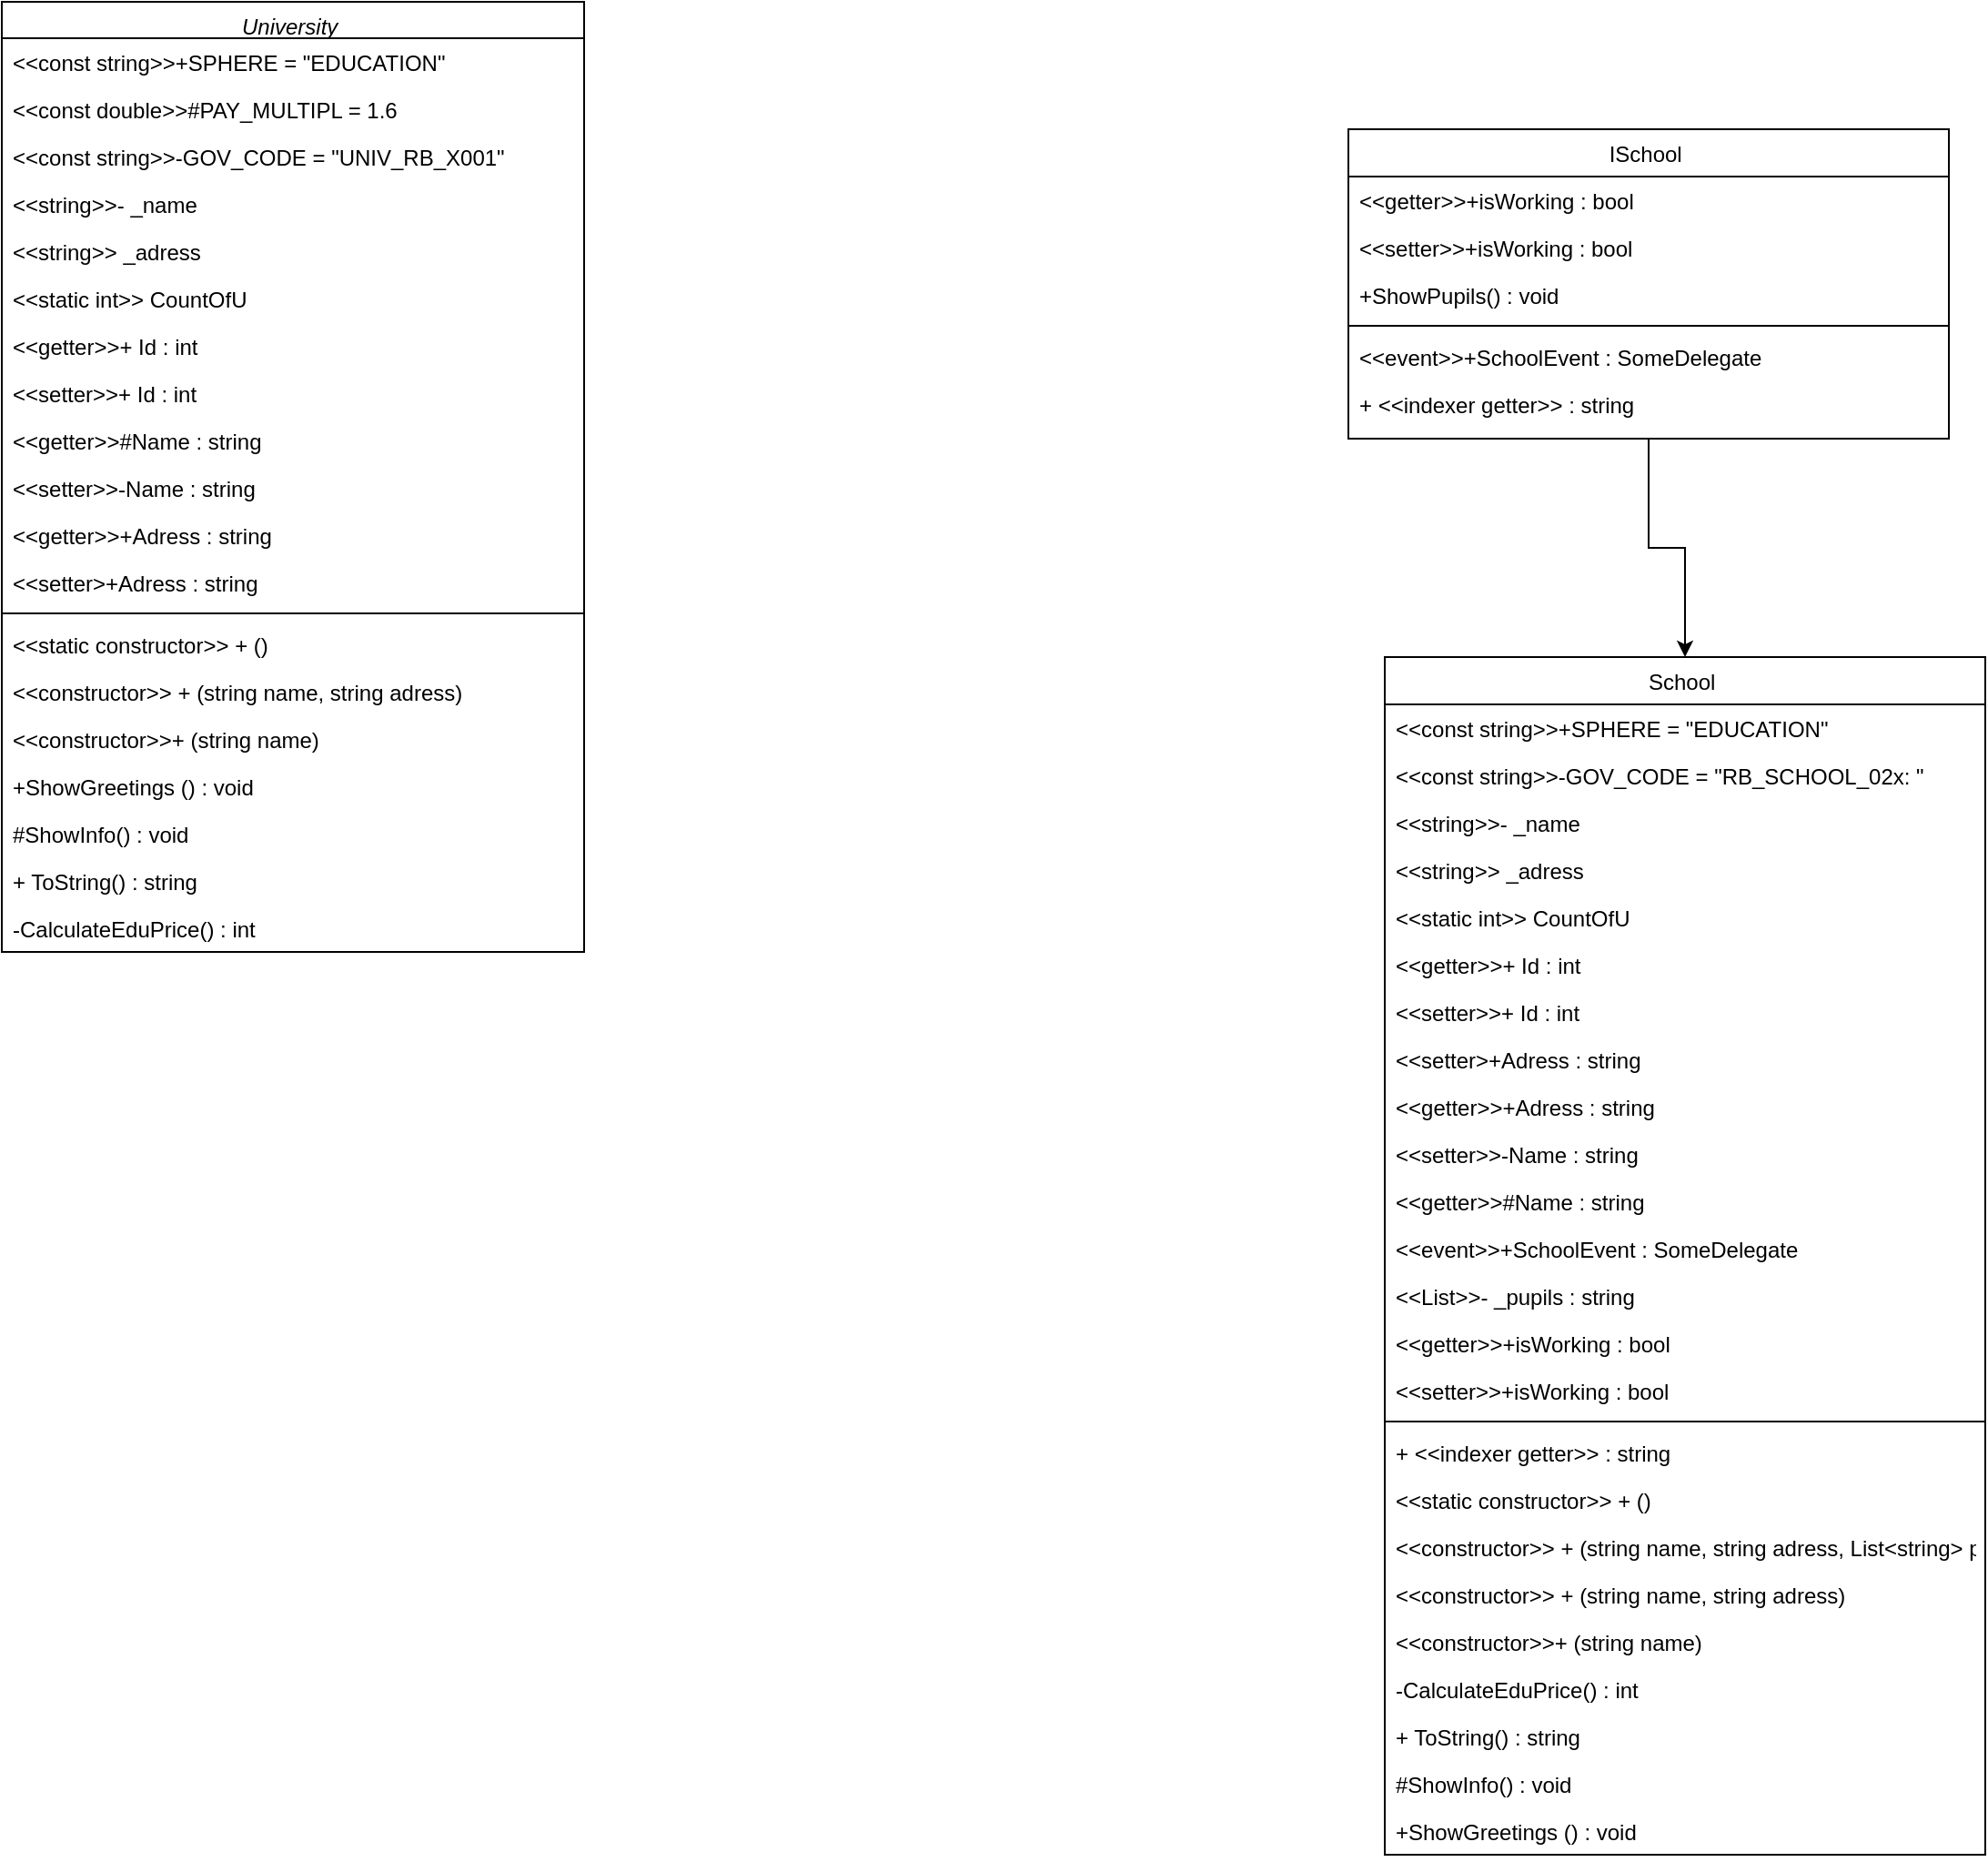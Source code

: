 <mxfile version="20.7.4" type="github">
  <diagram id="C5RBs43oDa-KdzZeNtuy" name="Page-1">
    <mxGraphModel dx="355" dy="1711" grid="1" gridSize="10" guides="1" tooltips="1" connect="1" arrows="1" fold="1" page="1" pageScale="1" pageWidth="827" pageHeight="1169" math="0" shadow="0">
      <root>
        <mxCell id="WIyWlLk6GJQsqaUBKTNV-0" />
        <mxCell id="WIyWlLk6GJQsqaUBKTNV-1" parent="WIyWlLk6GJQsqaUBKTNV-0" />
        <mxCell id="zkfFHV4jXpPFQw0GAbJ--0" value="University " style="swimlane;fontStyle=2;align=center;verticalAlign=top;childLayout=stackLayout;horizontal=1;startSize=20;horizontalStack=0;resizeParent=1;resizeLast=0;collapsible=1;marginBottom=0;rounded=0;shadow=0;strokeWidth=1;" parent="WIyWlLk6GJQsqaUBKTNV-1" vertex="1">
          <mxGeometry x="60" y="-140" width="320" height="522" as="geometry">
            <mxRectangle x="230" y="140" width="160" height="26" as="alternateBounds" />
          </mxGeometry>
        </mxCell>
        <mxCell id="zkfFHV4jXpPFQw0GAbJ--1" value="&lt;&lt;const string&gt;&gt;+SPHERE = &quot;EDUCATION&quot;" style="text;align=left;verticalAlign=top;spacingLeft=4;spacingRight=4;overflow=hidden;rotatable=0;points=[[0,0.5],[1,0.5]];portConstraint=eastwest;" parent="zkfFHV4jXpPFQw0GAbJ--0" vertex="1">
          <mxGeometry y="20" width="320" height="26" as="geometry" />
        </mxCell>
        <mxCell id="zkfFHV4jXpPFQw0GAbJ--2" value="&lt;&lt;const double&gt;&gt;#PAY_MULTIPL = 1.6" style="text;align=left;verticalAlign=top;spacingLeft=4;spacingRight=4;overflow=hidden;rotatable=0;points=[[0,0.5],[1,0.5]];portConstraint=eastwest;rounded=0;shadow=0;html=0;" parent="zkfFHV4jXpPFQw0GAbJ--0" vertex="1">
          <mxGeometry y="46" width="320" height="26" as="geometry" />
        </mxCell>
        <mxCell id="zkfFHV4jXpPFQw0GAbJ--3" value="&lt;&lt;const string&gt;&gt;-GOV_CODE = &quot;UNIV_RB_X001&quot;" style="text;align=left;verticalAlign=top;spacingLeft=4;spacingRight=4;overflow=hidden;rotatable=0;points=[[0,0.5],[1,0.5]];portConstraint=eastwest;rounded=0;shadow=0;html=0;" parent="zkfFHV4jXpPFQw0GAbJ--0" vertex="1">
          <mxGeometry y="72" width="320" height="26" as="geometry" />
        </mxCell>
        <mxCell id="zkfFHV4jXpPFQw0GAbJ--5" value="&lt;&lt;string&gt;&gt;- _name" style="text;align=left;verticalAlign=top;spacingLeft=4;spacingRight=4;overflow=hidden;rotatable=0;points=[[0,0.5],[1,0.5]];portConstraint=eastwest;" parent="zkfFHV4jXpPFQw0GAbJ--0" vertex="1">
          <mxGeometry y="98" width="320" height="26" as="geometry" />
        </mxCell>
        <mxCell id="fwnLO7rDKL6S0W3U5-J9-70" value="&lt;&lt;string&gt;&gt; _adress" style="text;align=left;verticalAlign=top;spacingLeft=4;spacingRight=4;overflow=hidden;rotatable=0;points=[[0,0.5],[1,0.5]];portConstraint=eastwest;" vertex="1" parent="zkfFHV4jXpPFQw0GAbJ--0">
          <mxGeometry y="124" width="320" height="26" as="geometry" />
        </mxCell>
        <mxCell id="fwnLO7rDKL6S0W3U5-J9-69" value="&lt;&lt;static int&gt;&gt; CountOfU" style="text;align=left;verticalAlign=top;spacingLeft=4;spacingRight=4;overflow=hidden;rotatable=0;points=[[0,0.5],[1,0.5]];portConstraint=eastwest;" vertex="1" parent="zkfFHV4jXpPFQw0GAbJ--0">
          <mxGeometry y="150" width="320" height="26" as="geometry" />
        </mxCell>
        <mxCell id="fwnLO7rDKL6S0W3U5-J9-68" value="&lt;&lt;getter&gt;&gt;+ Id : int&#xa;" style="text;align=left;verticalAlign=top;spacingLeft=4;spacingRight=4;overflow=hidden;rotatable=0;points=[[0,0.5],[1,0.5]];portConstraint=eastwest;" vertex="1" parent="zkfFHV4jXpPFQw0GAbJ--0">
          <mxGeometry y="176" width="320" height="26" as="geometry" />
        </mxCell>
        <mxCell id="fwnLO7rDKL6S0W3U5-J9-67" value="&lt;&lt;setter&gt;&gt;+ Id : int" style="text;align=left;verticalAlign=top;spacingLeft=4;spacingRight=4;overflow=hidden;rotatable=0;points=[[0,0.5],[1,0.5]];portConstraint=eastwest;" vertex="1" parent="zkfFHV4jXpPFQw0GAbJ--0">
          <mxGeometry y="202" width="320" height="26" as="geometry" />
        </mxCell>
        <mxCell id="fwnLO7rDKL6S0W3U5-J9-76" value="&lt;&lt;getter&gt;&gt;#Name : string" style="text;align=left;verticalAlign=top;spacingLeft=4;spacingRight=4;overflow=hidden;rotatable=0;points=[[0,0.5],[1,0.5]];portConstraint=eastwest;" vertex="1" parent="zkfFHV4jXpPFQw0GAbJ--0">
          <mxGeometry y="228" width="320" height="26" as="geometry" />
        </mxCell>
        <mxCell id="fwnLO7rDKL6S0W3U5-J9-75" value="&lt;&lt;setter&gt;&gt;-Name : string" style="text;align=left;verticalAlign=top;spacingLeft=4;spacingRight=4;overflow=hidden;rotatable=0;points=[[0,0.5],[1,0.5]];portConstraint=eastwest;" vertex="1" parent="zkfFHV4jXpPFQw0GAbJ--0">
          <mxGeometry y="254" width="320" height="26" as="geometry" />
        </mxCell>
        <mxCell id="fwnLO7rDKL6S0W3U5-J9-74" value="&lt;&lt;getter&gt;&gt;+Adress : string" style="text;align=left;verticalAlign=top;spacingLeft=4;spacingRight=4;overflow=hidden;rotatable=0;points=[[0,0.5],[1,0.5]];portConstraint=eastwest;" vertex="1" parent="zkfFHV4jXpPFQw0GAbJ--0">
          <mxGeometry y="280" width="320" height="26" as="geometry" />
        </mxCell>
        <mxCell id="fwnLO7rDKL6S0W3U5-J9-73" value="&lt;&lt;setter&gt;+Adress : string" style="text;align=left;verticalAlign=top;spacingLeft=4;spacingRight=4;overflow=hidden;rotatable=0;points=[[0,0.5],[1,0.5]];portConstraint=eastwest;" vertex="1" parent="zkfFHV4jXpPFQw0GAbJ--0">
          <mxGeometry y="306" width="320" height="26" as="geometry" />
        </mxCell>
        <mxCell id="zkfFHV4jXpPFQw0GAbJ--4" value="" style="line;html=1;strokeWidth=1;align=left;verticalAlign=middle;spacingTop=-1;spacingLeft=3;spacingRight=3;rotatable=0;labelPosition=right;points=[];portConstraint=eastwest;" parent="zkfFHV4jXpPFQw0GAbJ--0" vertex="1">
          <mxGeometry y="332" width="320" height="8" as="geometry" />
        </mxCell>
        <mxCell id="fwnLO7rDKL6S0W3U5-J9-72" value="&lt;&lt;static constructor&gt;&gt; + ()" style="text;align=left;verticalAlign=top;spacingLeft=4;spacingRight=4;overflow=hidden;rotatable=0;points=[[0,0.5],[1,0.5]];portConstraint=eastwest;" vertex="1" parent="zkfFHV4jXpPFQw0GAbJ--0">
          <mxGeometry y="340" width="320" height="26" as="geometry" />
        </mxCell>
        <mxCell id="fwnLO7rDKL6S0W3U5-J9-71" value="&lt;&lt;constructor&gt;&gt; + (string name, string adress)" style="text;align=left;verticalAlign=top;spacingLeft=4;spacingRight=4;overflow=hidden;rotatable=0;points=[[0,0.5],[1,0.5]];portConstraint=eastwest;" vertex="1" parent="zkfFHV4jXpPFQw0GAbJ--0">
          <mxGeometry y="366" width="320" height="26" as="geometry" />
        </mxCell>
        <mxCell id="fwnLO7rDKL6S0W3U5-J9-66" value="&lt;&lt;constructor&gt;&gt;+ (string name) " style="text;align=left;verticalAlign=top;spacingLeft=4;spacingRight=4;overflow=hidden;rotatable=0;points=[[0,0.5],[1,0.5]];portConstraint=eastwest;" vertex="1" parent="zkfFHV4jXpPFQw0GAbJ--0">
          <mxGeometry y="392" width="320" height="26" as="geometry" />
        </mxCell>
        <mxCell id="fwnLO7rDKL6S0W3U5-J9-83" value="+ShowGreetings () : void" style="text;align=left;verticalAlign=top;spacingLeft=4;spacingRight=4;overflow=hidden;rotatable=0;points=[[0,0.5],[1,0.5]];portConstraint=eastwest;" vertex="1" parent="zkfFHV4jXpPFQw0GAbJ--0">
          <mxGeometry y="418" width="320" height="26" as="geometry" />
        </mxCell>
        <mxCell id="fwnLO7rDKL6S0W3U5-J9-82" value="#ShowInfo() : void" style="text;align=left;verticalAlign=top;spacingLeft=4;spacingRight=4;overflow=hidden;rotatable=0;points=[[0,0.5],[1,0.5]];portConstraint=eastwest;" vertex="1" parent="zkfFHV4jXpPFQw0GAbJ--0">
          <mxGeometry y="444" width="320" height="26" as="geometry" />
        </mxCell>
        <mxCell id="fwnLO7rDKL6S0W3U5-J9-81" value="+ ToString() : string" style="text;align=left;verticalAlign=top;spacingLeft=4;spacingRight=4;overflow=hidden;rotatable=0;points=[[0,0.5],[1,0.5]];portConstraint=eastwest;" vertex="1" parent="zkfFHV4jXpPFQw0GAbJ--0">
          <mxGeometry y="470" width="320" height="26" as="geometry" />
        </mxCell>
        <mxCell id="fwnLO7rDKL6S0W3U5-J9-80" value="-CalculateEduPrice() : int " style="text;align=left;verticalAlign=top;spacingLeft=4;spacingRight=4;overflow=hidden;rotatable=0;points=[[0,0.5],[1,0.5]];portConstraint=eastwest;" vertex="1" parent="zkfFHV4jXpPFQw0GAbJ--0">
          <mxGeometry y="496" width="320" height="26" as="geometry" />
        </mxCell>
        <mxCell id="fwnLO7rDKL6S0W3U5-J9-92" style="edgeStyle=orthogonalEdgeStyle;rounded=0;orthogonalLoop=1;jettySize=auto;html=1;entryX=0.5;entryY=0;entryDx=0;entryDy=0;" edge="1" parent="WIyWlLk6GJQsqaUBKTNV-1" source="zkfFHV4jXpPFQw0GAbJ--17" target="fwnLO7rDKL6S0W3U5-J9-85">
          <mxGeometry relative="1" as="geometry" />
        </mxCell>
        <mxCell id="zkfFHV4jXpPFQw0GAbJ--17" value="ISchool " style="swimlane;fontStyle=0;align=center;verticalAlign=top;childLayout=stackLayout;horizontal=1;startSize=26;horizontalStack=0;resizeParent=1;resizeLast=0;collapsible=1;marginBottom=0;rounded=0;shadow=0;strokeWidth=1;" parent="WIyWlLk6GJQsqaUBKTNV-1" vertex="1">
          <mxGeometry x="800" y="-70" width="330" height="170" as="geometry">
            <mxRectangle x="550" y="140" width="160" height="26" as="alternateBounds" />
          </mxGeometry>
        </mxCell>
        <mxCell id="zkfFHV4jXpPFQw0GAbJ--18" value="&lt;&lt;getter&gt;&gt;+isWorking : bool" style="text;align=left;verticalAlign=top;spacingLeft=4;spacingRight=4;overflow=hidden;rotatable=0;points=[[0,0.5],[1,0.5]];portConstraint=eastwest;" parent="zkfFHV4jXpPFQw0GAbJ--17" vertex="1">
          <mxGeometry y="26" width="330" height="26" as="geometry" />
        </mxCell>
        <mxCell id="zkfFHV4jXpPFQw0GAbJ--19" value="&lt;&lt;setter&gt;&gt;+isWorking : bool" style="text;align=left;verticalAlign=top;spacingLeft=4;spacingRight=4;overflow=hidden;rotatable=0;points=[[0,0.5],[1,0.5]];portConstraint=eastwest;rounded=0;shadow=0;html=0;" parent="zkfFHV4jXpPFQw0GAbJ--17" vertex="1">
          <mxGeometry y="52" width="330" height="26" as="geometry" />
        </mxCell>
        <mxCell id="zkfFHV4jXpPFQw0GAbJ--20" value="+ShowPupils() : void" style="text;align=left;verticalAlign=top;spacingLeft=4;spacingRight=4;overflow=hidden;rotatable=0;points=[[0,0.5],[1,0.5]];portConstraint=eastwest;rounded=0;shadow=0;html=0;" parent="zkfFHV4jXpPFQw0GAbJ--17" vertex="1">
          <mxGeometry y="78" width="330" height="26" as="geometry" />
        </mxCell>
        <mxCell id="zkfFHV4jXpPFQw0GAbJ--23" value="" style="line;html=1;strokeWidth=1;align=left;verticalAlign=middle;spacingTop=-1;spacingLeft=3;spacingRight=3;rotatable=0;labelPosition=right;points=[];portConstraint=eastwest;" parent="zkfFHV4jXpPFQw0GAbJ--17" vertex="1">
          <mxGeometry y="104" width="330" height="8" as="geometry" />
        </mxCell>
        <mxCell id="zkfFHV4jXpPFQw0GAbJ--21" value="&lt;&lt;event&gt;&gt;+SchoolEvent : SomeDelegate" style="text;align=left;verticalAlign=top;spacingLeft=4;spacingRight=4;overflow=hidden;rotatable=0;points=[[0,0.5],[1,0.5]];portConstraint=eastwest;rounded=0;shadow=0;html=0;" parent="zkfFHV4jXpPFQw0GAbJ--17" vertex="1">
          <mxGeometry y="112" width="330" height="26" as="geometry" />
        </mxCell>
        <mxCell id="zkfFHV4jXpPFQw0GAbJ--22" value="+ &lt;&lt;indexer getter&gt;&gt; : string" style="text;align=left;verticalAlign=top;spacingLeft=4;spacingRight=4;overflow=hidden;rotatable=0;points=[[0,0.5],[1,0.5]];portConstraint=eastwest;rounded=0;shadow=0;html=0;" parent="zkfFHV4jXpPFQw0GAbJ--17" vertex="1">
          <mxGeometry y="138" width="330" height="26" as="geometry" />
        </mxCell>
        <mxCell id="fwnLO7rDKL6S0W3U5-J9-85" value="School " style="swimlane;fontStyle=0;align=center;verticalAlign=top;childLayout=stackLayout;horizontal=1;startSize=26;horizontalStack=0;resizeParent=1;resizeLast=0;collapsible=1;marginBottom=0;rounded=0;shadow=0;strokeWidth=1;" vertex="1" parent="WIyWlLk6GJQsqaUBKTNV-1">
          <mxGeometry x="820" y="220" width="330" height="658" as="geometry">
            <mxRectangle x="550" y="140" width="160" height="26" as="alternateBounds" />
          </mxGeometry>
        </mxCell>
        <mxCell id="fwnLO7rDKL6S0W3U5-J9-98" value="&lt;&lt;const string&gt;&gt;+SPHERE = &quot;EDUCATION&quot;" style="text;align=left;verticalAlign=top;spacingLeft=4;spacingRight=4;overflow=hidden;rotatable=0;points=[[0,0.5],[1,0.5]];portConstraint=eastwest;" vertex="1" parent="fwnLO7rDKL6S0W3U5-J9-85">
          <mxGeometry y="26" width="330" height="26" as="geometry" />
        </mxCell>
        <mxCell id="fwnLO7rDKL6S0W3U5-J9-99" value="&lt;&lt;const string&gt;&gt;-GOV_CODE = &quot;RB_SCHOOL_02x: &quot;" style="text;align=left;verticalAlign=top;spacingLeft=4;spacingRight=4;overflow=hidden;rotatable=0;points=[[0,0.5],[1,0.5]];portConstraint=eastwest;rounded=0;shadow=0;html=0;" vertex="1" parent="fwnLO7rDKL6S0W3U5-J9-85">
          <mxGeometry y="52" width="330" height="26" as="geometry" />
        </mxCell>
        <mxCell id="fwnLO7rDKL6S0W3U5-J9-100" value="&lt;&lt;string&gt;&gt;- _name" style="text;align=left;verticalAlign=top;spacingLeft=4;spacingRight=4;overflow=hidden;rotatable=0;points=[[0,0.5],[1,0.5]];portConstraint=eastwest;" vertex="1" parent="fwnLO7rDKL6S0W3U5-J9-85">
          <mxGeometry y="78" width="330" height="26" as="geometry" />
        </mxCell>
        <mxCell id="fwnLO7rDKL6S0W3U5-J9-101" value="&lt;&lt;string&gt;&gt; _adress" style="text;align=left;verticalAlign=top;spacingLeft=4;spacingRight=4;overflow=hidden;rotatable=0;points=[[0,0.5],[1,0.5]];portConstraint=eastwest;" vertex="1" parent="fwnLO7rDKL6S0W3U5-J9-85">
          <mxGeometry y="104" width="330" height="26" as="geometry" />
        </mxCell>
        <mxCell id="fwnLO7rDKL6S0W3U5-J9-102" value="&lt;&lt;static int&gt;&gt; CountOfU" style="text;align=left;verticalAlign=top;spacingLeft=4;spacingRight=4;overflow=hidden;rotatable=0;points=[[0,0.5],[1,0.5]];portConstraint=eastwest;" vertex="1" parent="fwnLO7rDKL6S0W3U5-J9-85">
          <mxGeometry y="130" width="330" height="26" as="geometry" />
        </mxCell>
        <mxCell id="fwnLO7rDKL6S0W3U5-J9-103" value="&lt;&lt;getter&gt;&gt;+ Id : int&#xa;" style="text;align=left;verticalAlign=top;spacingLeft=4;spacingRight=4;overflow=hidden;rotatable=0;points=[[0,0.5],[1,0.5]];portConstraint=eastwest;" vertex="1" parent="fwnLO7rDKL6S0W3U5-J9-85">
          <mxGeometry y="156" width="330" height="26" as="geometry" />
        </mxCell>
        <mxCell id="fwnLO7rDKL6S0W3U5-J9-104" value="&lt;&lt;setter&gt;&gt;+ Id : int" style="text;align=left;verticalAlign=top;spacingLeft=4;spacingRight=4;overflow=hidden;rotatable=0;points=[[0,0.5],[1,0.5]];portConstraint=eastwest;" vertex="1" parent="fwnLO7rDKL6S0W3U5-J9-85">
          <mxGeometry y="182" width="330" height="26" as="geometry" />
        </mxCell>
        <mxCell id="fwnLO7rDKL6S0W3U5-J9-108" value="&lt;&lt;setter&gt;+Adress : string" style="text;align=left;verticalAlign=top;spacingLeft=4;spacingRight=4;overflow=hidden;rotatable=0;points=[[0,0.5],[1,0.5]];portConstraint=eastwest;" vertex="1" parent="fwnLO7rDKL6S0W3U5-J9-85">
          <mxGeometry y="208" width="330" height="26" as="geometry" />
        </mxCell>
        <mxCell id="fwnLO7rDKL6S0W3U5-J9-107" value="&lt;&lt;getter&gt;&gt;+Adress : string" style="text;align=left;verticalAlign=top;spacingLeft=4;spacingRight=4;overflow=hidden;rotatable=0;points=[[0,0.5],[1,0.5]];portConstraint=eastwest;" vertex="1" parent="fwnLO7rDKL6S0W3U5-J9-85">
          <mxGeometry y="234" width="330" height="26" as="geometry" />
        </mxCell>
        <mxCell id="fwnLO7rDKL6S0W3U5-J9-106" value="&lt;&lt;setter&gt;&gt;-Name : string" style="text;align=left;verticalAlign=top;spacingLeft=4;spacingRight=4;overflow=hidden;rotatable=0;points=[[0,0.5],[1,0.5]];portConstraint=eastwest;" vertex="1" parent="fwnLO7rDKL6S0W3U5-J9-85">
          <mxGeometry y="260" width="330" height="26" as="geometry" />
        </mxCell>
        <mxCell id="fwnLO7rDKL6S0W3U5-J9-105" value="&lt;&lt;getter&gt;&gt;#Name : string" style="text;align=left;verticalAlign=top;spacingLeft=4;spacingRight=4;overflow=hidden;rotatable=0;points=[[0,0.5],[1,0.5]];portConstraint=eastwest;" vertex="1" parent="fwnLO7rDKL6S0W3U5-J9-85">
          <mxGeometry y="286" width="330" height="26" as="geometry" />
        </mxCell>
        <mxCell id="fwnLO7rDKL6S0W3U5-J9-90" value="&lt;&lt;event&gt;&gt;+SchoolEvent : SomeDelegate" style="text;align=left;verticalAlign=top;spacingLeft=4;spacingRight=4;overflow=hidden;rotatable=0;points=[[0,0.5],[1,0.5]];portConstraint=eastwest;rounded=0;shadow=0;html=0;" vertex="1" parent="fwnLO7rDKL6S0W3U5-J9-85">
          <mxGeometry y="312" width="330" height="26" as="geometry" />
        </mxCell>
        <mxCell id="fwnLO7rDKL6S0W3U5-J9-110" value="&lt;&lt;List&gt;&gt;- _pupils : string" style="text;align=left;verticalAlign=top;spacingLeft=4;spacingRight=4;overflow=hidden;rotatable=0;points=[[0,0.5],[1,0.5]];portConstraint=eastwest;rounded=0;shadow=0;html=0;" vertex="1" parent="fwnLO7rDKL6S0W3U5-J9-85">
          <mxGeometry y="338" width="330" height="26" as="geometry" />
        </mxCell>
        <mxCell id="fwnLO7rDKL6S0W3U5-J9-118" value="&lt;&lt;getter&gt;&gt;+isWorking : bool" style="text;align=left;verticalAlign=top;spacingLeft=4;spacingRight=4;overflow=hidden;rotatable=0;points=[[0,0.5],[1,0.5]];portConstraint=eastwest;rounded=0;shadow=0;html=0;" vertex="1" parent="fwnLO7rDKL6S0W3U5-J9-85">
          <mxGeometry y="364" width="330" height="26" as="geometry" />
        </mxCell>
        <mxCell id="fwnLO7rDKL6S0W3U5-J9-119" value="&lt;&lt;setter&gt;&gt;+isWorking : bool" style="text;align=left;verticalAlign=top;spacingLeft=4;spacingRight=4;overflow=hidden;rotatable=0;points=[[0,0.5],[1,0.5]];portConstraint=eastwest;rounded=0;shadow=0;html=0;" vertex="1" parent="fwnLO7rDKL6S0W3U5-J9-85">
          <mxGeometry y="390" width="330" height="26" as="geometry" />
        </mxCell>
        <mxCell id="fwnLO7rDKL6S0W3U5-J9-89" value="" style="line;html=1;strokeWidth=1;align=left;verticalAlign=middle;spacingTop=-1;spacingLeft=3;spacingRight=3;rotatable=0;labelPosition=right;points=[];portConstraint=eastwest;" vertex="1" parent="fwnLO7rDKL6S0W3U5-J9-85">
          <mxGeometry y="416" width="330" height="8" as="geometry" />
        </mxCell>
        <mxCell id="fwnLO7rDKL6S0W3U5-J9-91" value="+ &lt;&lt;indexer getter&gt;&gt; : string" style="text;align=left;verticalAlign=top;spacingLeft=4;spacingRight=4;overflow=hidden;rotatable=0;points=[[0,0.5],[1,0.5]];portConstraint=eastwest;rounded=0;shadow=0;html=0;" vertex="1" parent="fwnLO7rDKL6S0W3U5-J9-85">
          <mxGeometry y="424" width="330" height="26" as="geometry" />
        </mxCell>
        <mxCell id="fwnLO7rDKL6S0W3U5-J9-111" value="&lt;&lt;static constructor&gt;&gt; + ()" style="text;align=left;verticalAlign=top;spacingLeft=4;spacingRight=4;overflow=hidden;rotatable=0;points=[[0,0.5],[1,0.5]];portConstraint=eastwest;" vertex="1" parent="fwnLO7rDKL6S0W3U5-J9-85">
          <mxGeometry y="450" width="330" height="26" as="geometry" />
        </mxCell>
        <mxCell id="fwnLO7rDKL6S0W3U5-J9-120" value="&lt;&lt;constructor&gt;&gt; + (string name, string adress, List&lt;string&gt; ppls)" style="text;align=left;verticalAlign=top;spacingLeft=4;spacingRight=4;overflow=hidden;rotatable=0;points=[[0,0.5],[1,0.5]];portConstraint=eastwest;" vertex="1" parent="fwnLO7rDKL6S0W3U5-J9-85">
          <mxGeometry y="476" width="330" height="26" as="geometry" />
        </mxCell>
        <mxCell id="fwnLO7rDKL6S0W3U5-J9-112" value="&lt;&lt;constructor&gt;&gt; + (string name, string adress)" style="text;align=left;verticalAlign=top;spacingLeft=4;spacingRight=4;overflow=hidden;rotatable=0;points=[[0,0.5],[1,0.5]];portConstraint=eastwest;" vertex="1" parent="fwnLO7rDKL6S0W3U5-J9-85">
          <mxGeometry y="502" width="330" height="26" as="geometry" />
        </mxCell>
        <mxCell id="fwnLO7rDKL6S0W3U5-J9-113" value="&lt;&lt;constructor&gt;&gt;+ (string name) " style="text;align=left;verticalAlign=top;spacingLeft=4;spacingRight=4;overflow=hidden;rotatable=0;points=[[0,0.5],[1,0.5]];portConstraint=eastwest;" vertex="1" parent="fwnLO7rDKL6S0W3U5-J9-85">
          <mxGeometry y="528" width="330" height="26" as="geometry" />
        </mxCell>
        <mxCell id="fwnLO7rDKL6S0W3U5-J9-117" value="-CalculateEduPrice() : int " style="text;align=left;verticalAlign=top;spacingLeft=4;spacingRight=4;overflow=hidden;rotatable=0;points=[[0,0.5],[1,0.5]];portConstraint=eastwest;" vertex="1" parent="fwnLO7rDKL6S0W3U5-J9-85">
          <mxGeometry y="554" width="330" height="26" as="geometry" />
        </mxCell>
        <mxCell id="fwnLO7rDKL6S0W3U5-J9-116" value="+ ToString() : string" style="text;align=left;verticalAlign=top;spacingLeft=4;spacingRight=4;overflow=hidden;rotatable=0;points=[[0,0.5],[1,0.5]];portConstraint=eastwest;" vertex="1" parent="fwnLO7rDKL6S0W3U5-J9-85">
          <mxGeometry y="580" width="330" height="26" as="geometry" />
        </mxCell>
        <mxCell id="fwnLO7rDKL6S0W3U5-J9-115" value="#ShowInfo() : void" style="text;align=left;verticalAlign=top;spacingLeft=4;spacingRight=4;overflow=hidden;rotatable=0;points=[[0,0.5],[1,0.5]];portConstraint=eastwest;" vertex="1" parent="fwnLO7rDKL6S0W3U5-J9-85">
          <mxGeometry y="606" width="330" height="26" as="geometry" />
        </mxCell>
        <mxCell id="fwnLO7rDKL6S0W3U5-J9-114" value="+ShowGreetings () : void" style="text;align=left;verticalAlign=top;spacingLeft=4;spacingRight=4;overflow=hidden;rotatable=0;points=[[0,0.5],[1,0.5]];portConstraint=eastwest;" vertex="1" parent="fwnLO7rDKL6S0W3U5-J9-85">
          <mxGeometry y="632" width="330" height="26" as="geometry" />
        </mxCell>
      </root>
    </mxGraphModel>
  </diagram>
</mxfile>
